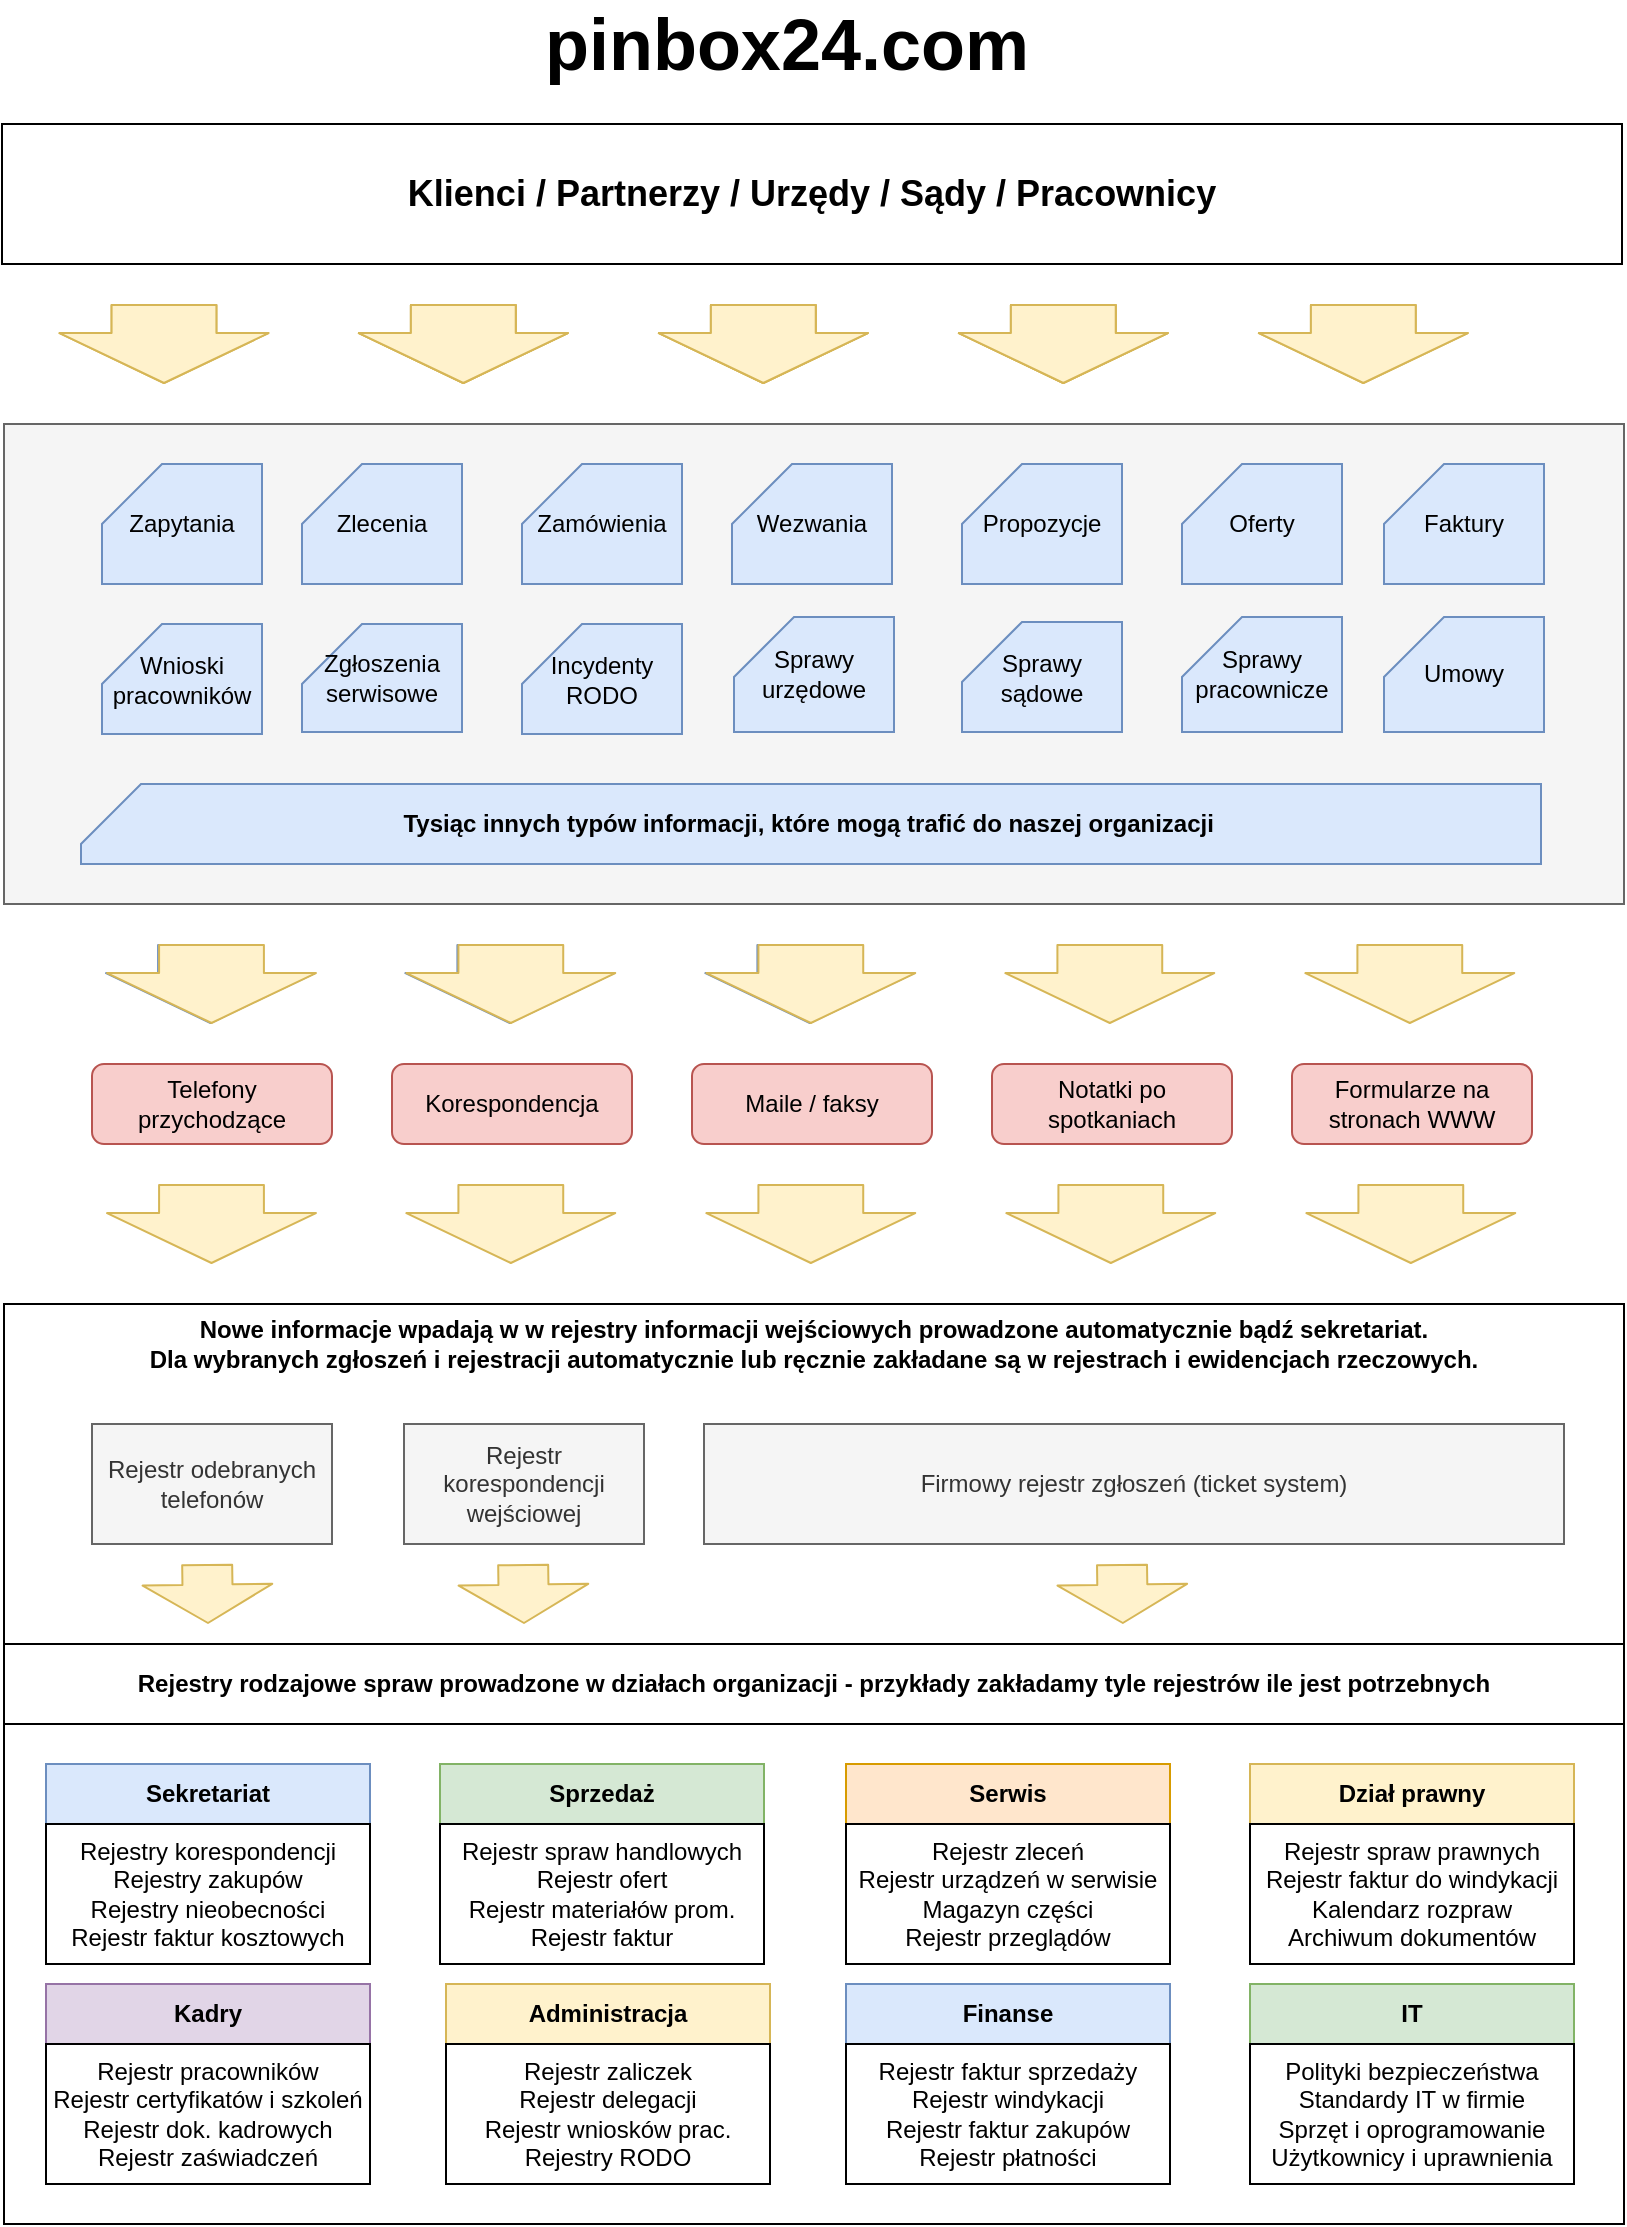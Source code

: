 <mxfile version="13.10.4" type="github">
  <diagram id="C5RBs43oDa-KdzZeNtuy" name="Page-1">
    <mxGraphModel dx="1185" dy="695" grid="1" gridSize="10" guides="1" tooltips="1" connect="1" arrows="1" fold="1" page="1" pageScale="1" pageWidth="827" pageHeight="1169" math="0" shadow="0">
      <root>
        <mxCell id="WIyWlLk6GJQsqaUBKTNV-0" />
        <mxCell id="WIyWlLk6GJQsqaUBKTNV-1" parent="WIyWlLk6GJQsqaUBKTNV-0" />
        <mxCell id="JC0EZ0rCJ2nyQJaUhhLa-59" value="" style="rounded=0;whiteSpace=wrap;html=1;" vertex="1" parent="WIyWlLk6GJQsqaUBKTNV-1">
          <mxGeometry x="9" y="660" width="810" height="460" as="geometry" />
        </mxCell>
        <mxCell id="JC0EZ0rCJ2nyQJaUhhLa-52" value="" style="rounded=0;whiteSpace=wrap;html=1;fillColor=#f5f5f5;strokeColor=#666666;fontColor=#333333;" vertex="1" parent="WIyWlLk6GJQsqaUBKTNV-1">
          <mxGeometry x="9" y="220" width="810" height="240" as="geometry" />
        </mxCell>
        <mxCell id="JC0EZ0rCJ2nyQJaUhhLa-10" value="&lt;span&gt;&lt;font style=&quot;font-size: 18px&quot;&gt;&lt;b&gt;Klienci / Partnerzy / Urzędy / Sądy / Pracownicy&lt;/b&gt;&lt;/font&gt;&lt;/span&gt;" style="rounded=0;whiteSpace=wrap;html=1;" vertex="1" parent="WIyWlLk6GJQsqaUBKTNV-1">
          <mxGeometry x="8" y="70" width="810" height="70" as="geometry" />
        </mxCell>
        <mxCell id="JC0EZ0rCJ2nyQJaUhhLa-11" value="" style="shape=flexArrow;endArrow=classic;html=1;endWidth=51.034;endSize=7.986;width=52.414;fillColor=#fff2cc;strokeColor=#d6b656;" edge="1" parent="WIyWlLk6GJQsqaUBKTNV-1">
          <mxGeometry width="50" height="50" relative="1" as="geometry">
            <mxPoint x="388.66" y="160" as="sourcePoint" />
            <mxPoint x="388.66" y="200" as="targetPoint" />
            <Array as="points" />
          </mxGeometry>
        </mxCell>
        <mxCell id="JC0EZ0rCJ2nyQJaUhhLa-12" value="" style="shape=flexArrow;endArrow=classic;html=1;endWidth=51.034;endSize=7.986;width=52.414;fillColor=#fff2cc;strokeColor=#d6b656;" edge="1" parent="WIyWlLk6GJQsqaUBKTNV-1">
          <mxGeometry width="50" height="50" relative="1" as="geometry">
            <mxPoint x="238.66" y="160" as="sourcePoint" />
            <mxPoint x="238.66" y="200" as="targetPoint" />
            <Array as="points" />
          </mxGeometry>
        </mxCell>
        <mxCell id="JC0EZ0rCJ2nyQJaUhhLa-13" value="" style="shape=flexArrow;endArrow=classic;html=1;endWidth=51.034;endSize=7.986;width=52.414;fillColor=#fff2cc;strokeColor=#d6b656;" edge="1" parent="WIyWlLk6GJQsqaUBKTNV-1">
          <mxGeometry width="50" height="50" relative="1" as="geometry">
            <mxPoint x="89" y="160" as="sourcePoint" />
            <mxPoint x="89" y="200" as="targetPoint" />
            <Array as="points" />
          </mxGeometry>
        </mxCell>
        <mxCell id="JC0EZ0rCJ2nyQJaUhhLa-14" value="" style="shape=flexArrow;endArrow=classic;html=1;endWidth=51.034;endSize=7.986;width=52.414;fillColor=#fff2cc;strokeColor=#d6b656;" edge="1" parent="WIyWlLk6GJQsqaUBKTNV-1">
          <mxGeometry width="50" height="50" relative="1" as="geometry">
            <mxPoint x="538.66" y="160" as="sourcePoint" />
            <mxPoint x="538.66" y="200" as="targetPoint" />
            <Array as="points" />
          </mxGeometry>
        </mxCell>
        <mxCell id="JC0EZ0rCJ2nyQJaUhhLa-15" value="" style="shape=flexArrow;endArrow=classic;html=1;endWidth=51.034;endSize=7.986;width=52.414;fillColor=#fff2cc;strokeColor=#d6b656;" edge="1" parent="WIyWlLk6GJQsqaUBKTNV-1">
          <mxGeometry width="50" height="50" relative="1" as="geometry">
            <mxPoint x="688.66" y="160" as="sourcePoint" />
            <mxPoint x="688.66" y="200" as="targetPoint" />
            <Array as="points" />
          </mxGeometry>
        </mxCell>
        <mxCell id="JC0EZ0rCJ2nyQJaUhhLa-19" value="" style="shape=flexArrow;endArrow=classic;html=1;endWidth=51.034;endSize=7.986;width=52.414;fillColor=#fff2cc;strokeColor=#d6b656;" edge="1" parent="WIyWlLk6GJQsqaUBKTNV-1">
          <mxGeometry width="50" height="50" relative="1" as="geometry">
            <mxPoint x="89" y="160" as="sourcePoint" />
            <mxPoint x="89" y="200" as="targetPoint" />
            <Array as="points" />
          </mxGeometry>
        </mxCell>
        <mxCell id="JC0EZ0rCJ2nyQJaUhhLa-20" value="" style="shape=flexArrow;endArrow=classic;html=1;endWidth=51.034;endSize=7.986;width=52.414;fillColor=#fff2cc;strokeColor=#d6b656;" edge="1" parent="WIyWlLk6GJQsqaUBKTNV-1">
          <mxGeometry width="50" height="50" relative="1" as="geometry">
            <mxPoint x="238.66" y="160" as="sourcePoint" />
            <mxPoint x="238.66" y="200" as="targetPoint" />
            <Array as="points" />
          </mxGeometry>
        </mxCell>
        <mxCell id="JC0EZ0rCJ2nyQJaUhhLa-21" value="" style="shape=flexArrow;endArrow=classic;html=1;endWidth=51.034;endSize=7.986;width=52.414;fillColor=#fff2cc;strokeColor=#d6b656;" edge="1" parent="WIyWlLk6GJQsqaUBKTNV-1">
          <mxGeometry width="50" height="50" relative="1" as="geometry">
            <mxPoint x="388.66" y="160" as="sourcePoint" />
            <mxPoint x="388.66" y="200" as="targetPoint" />
            <Array as="points" />
          </mxGeometry>
        </mxCell>
        <mxCell id="JC0EZ0rCJ2nyQJaUhhLa-22" value="" style="shape=flexArrow;endArrow=classic;html=1;endWidth=51.034;endSize=7.986;width=52.414;fillColor=#fff2cc;strokeColor=#d6b656;" edge="1" parent="WIyWlLk6GJQsqaUBKTNV-1">
          <mxGeometry width="50" height="50" relative="1" as="geometry">
            <mxPoint x="538.66" y="160" as="sourcePoint" />
            <mxPoint x="538.66" y="200" as="targetPoint" />
            <Array as="points" />
          </mxGeometry>
        </mxCell>
        <mxCell id="JC0EZ0rCJ2nyQJaUhhLa-27" value="" style="shape=flexArrow;endArrow=classic;html=1;endWidth=51.034;endSize=7.986;width=52.414;fillColor=#fff2cc;strokeColor=#d6b656;" edge="1" parent="WIyWlLk6GJQsqaUBKTNV-1">
          <mxGeometry width="50" height="50" relative="1" as="geometry">
            <mxPoint x="688.66" y="160" as="sourcePoint" />
            <mxPoint x="688.66" y="200" as="targetPoint" />
            <Array as="points" />
          </mxGeometry>
        </mxCell>
        <mxCell id="JC0EZ0rCJ2nyQJaUhhLa-28" value="" style="shape=flexArrow;endArrow=classic;html=1;endWidth=51.034;endSize=7.986;width=52.414;fillColor=#fff2cc;strokeColor=#d6b656;" edge="1" parent="WIyWlLk6GJQsqaUBKTNV-1">
          <mxGeometry width="50" height="50" relative="1" as="geometry">
            <mxPoint x="538.66" y="160" as="sourcePoint" />
            <mxPoint x="538.66" y="200" as="targetPoint" />
            <Array as="points" />
          </mxGeometry>
        </mxCell>
        <mxCell id="JC0EZ0rCJ2nyQJaUhhLa-29" value="" style="shape=flexArrow;endArrow=classic;html=1;endWidth=51.034;endSize=7.986;width=52.414;fillColor=#fff2cc;strokeColor=#d6b656;" edge="1" parent="WIyWlLk6GJQsqaUBKTNV-1">
          <mxGeometry width="50" height="50" relative="1" as="geometry">
            <mxPoint x="388.66" y="160" as="sourcePoint" />
            <mxPoint x="388.66" y="200" as="targetPoint" />
            <Array as="points" />
          </mxGeometry>
        </mxCell>
        <mxCell id="JC0EZ0rCJ2nyQJaUhhLa-30" value="" style="shape=flexArrow;endArrow=classic;html=1;endWidth=51.034;endSize=7.986;width=52.414;fillColor=#fff2cc;strokeColor=#d6b656;" edge="1" parent="WIyWlLk6GJQsqaUBKTNV-1">
          <mxGeometry width="50" height="50" relative="1" as="geometry">
            <mxPoint x="238.66" y="160" as="sourcePoint" />
            <mxPoint x="238.66" y="200" as="targetPoint" />
            <Array as="points" />
          </mxGeometry>
        </mxCell>
        <mxCell id="JC0EZ0rCJ2nyQJaUhhLa-42" value="Zapytania" style="shape=card;whiteSpace=wrap;html=1;fillColor=#dae8fc;strokeColor=#6c8ebf;" vertex="1" parent="WIyWlLk6GJQsqaUBKTNV-1">
          <mxGeometry x="58" y="240" width="80" height="60" as="geometry" />
        </mxCell>
        <mxCell id="JC0EZ0rCJ2nyQJaUhhLa-43" value="Zlecenia" style="shape=card;whiteSpace=wrap;html=1;fillColor=#dae8fc;strokeColor=#6c8ebf;" vertex="1" parent="WIyWlLk6GJQsqaUBKTNV-1">
          <mxGeometry x="158" y="240" width="80" height="60" as="geometry" />
        </mxCell>
        <mxCell id="JC0EZ0rCJ2nyQJaUhhLa-44" value="Zamówienia" style="shape=card;whiteSpace=wrap;html=1;fillColor=#dae8fc;strokeColor=#6c8ebf;" vertex="1" parent="WIyWlLk6GJQsqaUBKTNV-1">
          <mxGeometry x="268" y="240" width="80" height="60" as="geometry" />
        </mxCell>
        <mxCell id="JC0EZ0rCJ2nyQJaUhhLa-45" value="Wezwania" style="shape=card;whiteSpace=wrap;html=1;fillColor=#dae8fc;strokeColor=#6c8ebf;" vertex="1" parent="WIyWlLk6GJQsqaUBKTNV-1">
          <mxGeometry x="373" y="240" width="80" height="60" as="geometry" />
        </mxCell>
        <mxCell id="JC0EZ0rCJ2nyQJaUhhLa-46" value="Propozycje" style="shape=card;whiteSpace=wrap;html=1;fillColor=#dae8fc;strokeColor=#6c8ebf;" vertex="1" parent="WIyWlLk6GJQsqaUBKTNV-1">
          <mxGeometry x="488" y="240" width="80" height="60" as="geometry" />
        </mxCell>
        <mxCell id="JC0EZ0rCJ2nyQJaUhhLa-47" value="Oferty" style="shape=card;whiteSpace=wrap;html=1;fillColor=#dae8fc;strokeColor=#6c8ebf;" vertex="1" parent="WIyWlLk6GJQsqaUBKTNV-1">
          <mxGeometry x="598" y="240" width="80" height="60" as="geometry" />
        </mxCell>
        <mxCell id="JC0EZ0rCJ2nyQJaUhhLa-48" value="Faktury" style="shape=card;whiteSpace=wrap;html=1;fillColor=#dae8fc;strokeColor=#6c8ebf;" vertex="1" parent="WIyWlLk6GJQsqaUBKTNV-1">
          <mxGeometry x="699" y="240" width="80" height="60" as="geometry" />
        </mxCell>
        <mxCell id="JC0EZ0rCJ2nyQJaUhhLa-49" value="Wnioski pracowników" style="shape=card;whiteSpace=wrap;html=1;fillColor=#dae8fc;strokeColor=#6c8ebf;" vertex="1" parent="WIyWlLk6GJQsqaUBKTNV-1">
          <mxGeometry x="58" y="320" width="80" height="55" as="geometry" />
        </mxCell>
        <mxCell id="JC0EZ0rCJ2nyQJaUhhLa-50" value="Zgłoszenia serwisowe" style="shape=card;whiteSpace=wrap;html=1;fillColor=#dae8fc;strokeColor=#6c8ebf;" vertex="1" parent="WIyWlLk6GJQsqaUBKTNV-1">
          <mxGeometry x="158" y="320" width="80" height="54" as="geometry" />
        </mxCell>
        <mxCell id="JC0EZ0rCJ2nyQJaUhhLa-51" value="Incydenty RODO" style="shape=card;whiteSpace=wrap;html=1;fillColor=#dae8fc;strokeColor=#6c8ebf;" vertex="1" parent="WIyWlLk6GJQsqaUBKTNV-1">
          <mxGeometry x="268" y="320" width="80" height="55" as="geometry" />
        </mxCell>
        <mxCell id="JC0EZ0rCJ2nyQJaUhhLa-53" value="Sprawy urzędowe&lt;span style=&quot;color: rgba(0 , 0 , 0 , 0) ; font-family: monospace ; font-size: 0px&quot;&gt;%3CmxGraphModel%3E%3Croot%3E%3CmxCell%20id%3D%220%22%2F%3E%3CmxCell%20id%3D%221%22%20parent%3D%220%22%2F%3E%3CmxCell%20id%3D%222%22%20value%3D%22Incydenty%20RODO%22%20style%3D%22shape%3Dcard%3BwhiteSpace%3Dwrap%3Bhtml%3D1%3B%22%20vertex%3D%221%22%20parent%3D%221%22%3E%3CmxGeometry%20x%3D%22269%22%20y%3D%22435%22%20width%3D%2280%22%20height%3D%22100%22%20as%3D%22geometry%22%2F%3E%3C%2FmxCell%3E%3C%2Froot%3E%3C%2FmxGraphModel%3E&lt;/span&gt;" style="shape=card;whiteSpace=wrap;html=1;fillColor=#dae8fc;strokeColor=#6c8ebf;" vertex="1" parent="WIyWlLk6GJQsqaUBKTNV-1">
          <mxGeometry x="374" y="316.5" width="80" height="57.5" as="geometry" />
        </mxCell>
        <mxCell id="JC0EZ0rCJ2nyQJaUhhLa-54" value="Sprawy sądowe" style="shape=card;whiteSpace=wrap;html=1;fillColor=#dae8fc;strokeColor=#6c8ebf;" vertex="1" parent="WIyWlLk6GJQsqaUBKTNV-1">
          <mxGeometry x="488" y="319" width="80" height="55" as="geometry" />
        </mxCell>
        <mxCell id="JC0EZ0rCJ2nyQJaUhhLa-55" value="Sprawy pracownicze" style="shape=card;whiteSpace=wrap;html=1;fillColor=#dae8fc;strokeColor=#6c8ebf;" vertex="1" parent="WIyWlLk6GJQsqaUBKTNV-1">
          <mxGeometry x="598" y="316.5" width="80" height="57.5" as="geometry" />
        </mxCell>
        <mxCell id="JC0EZ0rCJ2nyQJaUhhLa-56" value="Umowy" style="shape=card;whiteSpace=wrap;html=1;fillColor=#dae8fc;strokeColor=#6c8ebf;" vertex="1" parent="WIyWlLk6GJQsqaUBKTNV-1">
          <mxGeometry x="699" y="316.5" width="80" height="57.5" as="geometry" />
        </mxCell>
        <mxCell id="JC0EZ0rCJ2nyQJaUhhLa-58" value="&lt;b&gt;Tysiąc innych typów informacji, które mogą trafić do naszej organizacji&amp;nbsp;&lt;/b&gt;" style="shape=card;whiteSpace=wrap;html=1;fillColor=#dae8fc;strokeColor=#6c8ebf;" vertex="1" parent="WIyWlLk6GJQsqaUBKTNV-1">
          <mxGeometry x="47.5" y="400" width="730" height="40" as="geometry" />
        </mxCell>
        <mxCell id="JC0EZ0rCJ2nyQJaUhhLa-62" value="&lt;b&gt;Nowe informacje wpadają w w rejestry informacji wejściowych prowadzone automatycznie bądź sekretariat.&lt;br&gt;Dla wybranych zgłoszeń i rejestracji automatycznie lub ręcznie zakładane są w rejestrach i ewidencjach rzeczowych.&lt;br&gt;&lt;/b&gt;" style="text;html=1;strokeColor=none;fillColor=none;align=center;verticalAlign=middle;whiteSpace=wrap;rounded=0;" vertex="1" parent="WIyWlLk6GJQsqaUBKTNV-1">
          <mxGeometry x="49" y="670" width="730" height="20" as="geometry" />
        </mxCell>
        <mxCell id="JC0EZ0rCJ2nyQJaUhhLa-63" value="Telefony przychodzące" style="rounded=1;whiteSpace=wrap;html=1;fontSize=12;glass=0;strokeWidth=1;shadow=0;fillColor=#f8cecc;strokeColor=#b85450;" vertex="1" parent="WIyWlLk6GJQsqaUBKTNV-1">
          <mxGeometry x="53" y="540" width="120" height="40" as="geometry" />
        </mxCell>
        <mxCell id="JC0EZ0rCJ2nyQJaUhhLa-64" value="Korespondencja" style="rounded=1;whiteSpace=wrap;html=1;fontSize=12;glass=0;strokeWidth=1;shadow=0;fillColor=#f8cecc;strokeColor=#b85450;" vertex="1" parent="WIyWlLk6GJQsqaUBKTNV-1">
          <mxGeometry x="203" y="540" width="120" height="40" as="geometry" />
        </mxCell>
        <mxCell id="JC0EZ0rCJ2nyQJaUhhLa-65" value="Maile / faksy" style="rounded=1;whiteSpace=wrap;html=1;fontSize=12;glass=0;strokeWidth=1;shadow=0;fillColor=#f8cecc;strokeColor=#b85450;" vertex="1" parent="WIyWlLk6GJQsqaUBKTNV-1">
          <mxGeometry x="353" y="540" width="120" height="40" as="geometry" />
        </mxCell>
        <mxCell id="JC0EZ0rCJ2nyQJaUhhLa-66" value="Notatki po spotkaniach" style="rounded=1;whiteSpace=wrap;html=1;fontSize=12;glass=0;strokeWidth=1;shadow=0;fillColor=#f8cecc;strokeColor=#b85450;" vertex="1" parent="WIyWlLk6GJQsqaUBKTNV-1">
          <mxGeometry x="503" y="540" width="120" height="40" as="geometry" />
        </mxCell>
        <mxCell id="JC0EZ0rCJ2nyQJaUhhLa-67" value="Formularze na stronach WWW" style="rounded=1;whiteSpace=wrap;html=1;fontSize=12;glass=0;strokeWidth=1;shadow=0;fillColor=#f8cecc;strokeColor=#b85450;" vertex="1" parent="WIyWlLk6GJQsqaUBKTNV-1">
          <mxGeometry x="653" y="540" width="120" height="40" as="geometry" />
        </mxCell>
        <mxCell id="JC0EZ0rCJ2nyQJaUhhLa-68" value="" style="shape=flexArrow;endArrow=classic;html=1;endWidth=51.034;endSize=7.986;width=52.414;fillColor=#fff2cc;strokeColor=#d6b656;" edge="1" parent="WIyWlLk6GJQsqaUBKTNV-1">
          <mxGeometry width="50" height="50" relative="1" as="geometry">
            <mxPoint x="112.75" y="600" as="sourcePoint" />
            <mxPoint x="112.75" y="640" as="targetPoint" />
            <Array as="points" />
          </mxGeometry>
        </mxCell>
        <mxCell id="JC0EZ0rCJ2nyQJaUhhLa-69" value="" style="shape=flexArrow;endArrow=classic;html=1;endWidth=51.034;endSize=7.986;width=52.414;fillColor=#fff2cc;strokeColor=#d6b656;" edge="1" parent="WIyWlLk6GJQsqaUBKTNV-1">
          <mxGeometry width="50" height="50" relative="1" as="geometry">
            <mxPoint x="712.41" y="600" as="sourcePoint" />
            <mxPoint x="712.41" y="640" as="targetPoint" />
            <Array as="points" />
          </mxGeometry>
        </mxCell>
        <mxCell id="JC0EZ0rCJ2nyQJaUhhLa-70" value="" style="shape=flexArrow;endArrow=classic;html=1;endWidth=51.034;endSize=7.986;width=52.414;fillColor=#fff2cc;strokeColor=#d6b656;" edge="1" parent="WIyWlLk6GJQsqaUBKTNV-1">
          <mxGeometry width="50" height="50" relative="1" as="geometry">
            <mxPoint x="562.41" y="600" as="sourcePoint" />
            <mxPoint x="562.41" y="640" as="targetPoint" />
            <Array as="points" />
          </mxGeometry>
        </mxCell>
        <mxCell id="JC0EZ0rCJ2nyQJaUhhLa-71" value="" style="shape=flexArrow;endArrow=classic;html=1;endWidth=51.034;endSize=7.986;width=52.414;fillColor=#fff2cc;strokeColor=#d6b656;" edge="1" parent="WIyWlLk6GJQsqaUBKTNV-1">
          <mxGeometry width="50" height="50" relative="1" as="geometry">
            <mxPoint x="412.41" y="600" as="sourcePoint" />
            <mxPoint x="412.41" y="640" as="targetPoint" />
            <Array as="points" />
          </mxGeometry>
        </mxCell>
        <mxCell id="JC0EZ0rCJ2nyQJaUhhLa-72" value="" style="shape=flexArrow;endArrow=classic;html=1;endWidth=51.034;endSize=7.986;width=52.414;fillColor=#fff2cc;strokeColor=#d6b656;" edge="1" parent="WIyWlLk6GJQsqaUBKTNV-1">
          <mxGeometry width="50" height="50" relative="1" as="geometry">
            <mxPoint x="262.41" y="600" as="sourcePoint" />
            <mxPoint x="262.41" y="640" as="targetPoint" />
            <Array as="points" />
          </mxGeometry>
        </mxCell>
        <mxCell id="JC0EZ0rCJ2nyQJaUhhLa-73" value="" style="shape=flexArrow;endArrow=classic;html=1;endWidth=51.034;endSize=7.986;width=52.414;fillColor=#dae8fc;strokeColor=#6c8ebf;" edge="1" parent="WIyWlLk6GJQsqaUBKTNV-1">
          <mxGeometry width="50" height="50" relative="1" as="geometry">
            <mxPoint x="112.25" y="480" as="sourcePoint" />
            <mxPoint x="112.25" y="520" as="targetPoint" />
            <Array as="points" />
          </mxGeometry>
        </mxCell>
        <mxCell id="JC0EZ0rCJ2nyQJaUhhLa-74" value="" style="shape=flexArrow;endArrow=classic;html=1;endWidth=51.034;endSize=7.986;width=52.414;fillColor=#fff2cc;strokeColor=#d6b656;" edge="1" parent="WIyWlLk6GJQsqaUBKTNV-1">
          <mxGeometry width="50" height="50" relative="1" as="geometry">
            <mxPoint x="711.91" y="480" as="sourcePoint" />
            <mxPoint x="711.91" y="520" as="targetPoint" />
            <Array as="points" />
          </mxGeometry>
        </mxCell>
        <mxCell id="JC0EZ0rCJ2nyQJaUhhLa-75" value="" style="shape=flexArrow;endArrow=classic;html=1;endWidth=51.034;endSize=7.986;width=52.414;fillColor=#fff2cc;strokeColor=#d6b656;" edge="1" parent="WIyWlLk6GJQsqaUBKTNV-1">
          <mxGeometry width="50" height="50" relative="1" as="geometry">
            <mxPoint x="561.91" y="480" as="sourcePoint" />
            <mxPoint x="561.91" y="520" as="targetPoint" />
            <Array as="points" />
          </mxGeometry>
        </mxCell>
        <mxCell id="JC0EZ0rCJ2nyQJaUhhLa-76" value="" style="shape=flexArrow;endArrow=classic;html=1;endWidth=51.034;endSize=7.986;width=52.414;fillColor=#dae8fc;strokeColor=#6c8ebf;" edge="1" parent="WIyWlLk6GJQsqaUBKTNV-1">
          <mxGeometry width="50" height="50" relative="1" as="geometry">
            <mxPoint x="411.91" y="480" as="sourcePoint" />
            <mxPoint x="411.91" y="520" as="targetPoint" />
            <Array as="points" />
          </mxGeometry>
        </mxCell>
        <mxCell id="JC0EZ0rCJ2nyQJaUhhLa-77" value="" style="shape=flexArrow;endArrow=classic;html=1;endWidth=51.034;endSize=7.986;width=52.414;fillColor=#dae8fc;strokeColor=#6c8ebf;" edge="1" parent="WIyWlLk6GJQsqaUBKTNV-1">
          <mxGeometry width="50" height="50" relative="1" as="geometry">
            <mxPoint x="261.91" y="480" as="sourcePoint" />
            <mxPoint x="261.91" y="520" as="targetPoint" />
            <Array as="points" />
          </mxGeometry>
        </mxCell>
        <mxCell id="JC0EZ0rCJ2nyQJaUhhLa-80" value="Rejestr odebranych telefonów" style="rounded=0;whiteSpace=wrap;html=1;fillColor=#f5f5f5;strokeColor=#666666;fontColor=#333333;" vertex="1" parent="WIyWlLk6GJQsqaUBKTNV-1">
          <mxGeometry x="53" y="720" width="120" height="60" as="geometry" />
        </mxCell>
        <mxCell id="JC0EZ0rCJ2nyQJaUhhLa-82" value="Rejestr&lt;br&gt;korespondencji wejściowej" style="rounded=0;whiteSpace=wrap;html=1;fillColor=#f5f5f5;strokeColor=#666666;fontColor=#333333;" vertex="1" parent="WIyWlLk6GJQsqaUBKTNV-1">
          <mxGeometry x="209" y="720" width="120" height="60" as="geometry" />
        </mxCell>
        <mxCell id="JC0EZ0rCJ2nyQJaUhhLa-84" value="Firmowy rejestr zgłoszeń (ticket system)" style="rounded=0;whiteSpace=wrap;html=1;fillColor=#f5f5f5;strokeColor=#666666;fontColor=#333333;" vertex="1" parent="WIyWlLk6GJQsqaUBKTNV-1">
          <mxGeometry x="359" y="720" width="430" height="60" as="geometry" />
        </mxCell>
        <mxCell id="JC0EZ0rCJ2nyQJaUhhLa-85" value="&lt;b&gt;Rejestry rodzajowe spraw prowadzone w działach organizacji - przykłady zakładamy tyle rejestrów ile jest potrzebnych&lt;/b&gt;" style="rounded=0;whiteSpace=wrap;html=1;" vertex="1" parent="WIyWlLk6GJQsqaUBKTNV-1">
          <mxGeometry x="9" y="830" width="810" height="40" as="geometry" />
        </mxCell>
        <mxCell id="JC0EZ0rCJ2nyQJaUhhLa-86" value="" style="shape=flexArrow;endArrow=classic;html=1;endWidth=38.822;endSize=6.05;width=25;fillColor=#fff2cc;strokeColor=#d6b656;" edge="1" parent="WIyWlLk6GJQsqaUBKTNV-1">
          <mxGeometry width="50" height="50" relative="1" as="geometry">
            <mxPoint x="568.0" y="790" as="sourcePoint" />
            <mxPoint x="568.42" y="820" as="targetPoint" />
            <Array as="points" />
          </mxGeometry>
        </mxCell>
        <mxCell id="JC0EZ0rCJ2nyQJaUhhLa-87" value="&lt;b&gt;&lt;font style=&quot;font-size: 36px&quot;&gt;pinbox24.com&lt;/font&gt;&lt;/b&gt;" style="text;html=1;strokeColor=none;fillColor=none;align=center;verticalAlign=middle;whiteSpace=wrap;rounded=0;rotation=0;" vertex="1" parent="WIyWlLk6GJQsqaUBKTNV-1">
          <mxGeometry x="250" y="20" width="301" height="20" as="geometry" />
        </mxCell>
        <mxCell id="JC0EZ0rCJ2nyQJaUhhLa-90" value="" style="group" vertex="1" connectable="0" parent="WIyWlLk6GJQsqaUBKTNV-1">
          <mxGeometry x="227" y="890" width="162" height="100" as="geometry" />
        </mxCell>
        <mxCell id="JC0EZ0rCJ2nyQJaUhhLa-88" value="&lt;b&gt;Sprzedaż&lt;/b&gt;" style="rounded=0;whiteSpace=wrap;html=1;fillColor=#d5e8d4;strokeColor=#82b366;" vertex="1" parent="JC0EZ0rCJ2nyQJaUhhLa-90">
          <mxGeometry width="162" height="30" as="geometry" />
        </mxCell>
        <mxCell id="JC0EZ0rCJ2nyQJaUhhLa-89" value="Rejestr spraw handlowych&lt;br&gt;Rejestr ofert&lt;br&gt;Rejestr materiałów prom.&lt;br&gt;Rejestr faktur" style="rounded=0;whiteSpace=wrap;html=1;" vertex="1" parent="JC0EZ0rCJ2nyQJaUhhLa-90">
          <mxGeometry y="30" width="162" height="70" as="geometry" />
        </mxCell>
        <mxCell id="JC0EZ0rCJ2nyQJaUhhLa-91" value="" style="group;fillColor=#dae8fc;strokeColor=#6c8ebf;" vertex="1" connectable="0" parent="WIyWlLk6GJQsqaUBKTNV-1">
          <mxGeometry x="30" y="890" width="162" height="100" as="geometry" />
        </mxCell>
        <mxCell id="JC0EZ0rCJ2nyQJaUhhLa-92" value="&lt;b&gt;Sekretariat&lt;/b&gt;" style="rounded=0;whiteSpace=wrap;html=1;fillColor=#dae8fc;strokeColor=#6c8ebf;" vertex="1" parent="JC0EZ0rCJ2nyQJaUhhLa-91">
          <mxGeometry width="162" height="30" as="geometry" />
        </mxCell>
        <mxCell id="JC0EZ0rCJ2nyQJaUhhLa-93" value="Rejestry korespondencji&lt;br&gt;Rejestry zakupów&lt;br&gt;Rejestry nieobecności&lt;br&gt;Rejestr faktur kosztowych" style="rounded=0;whiteSpace=wrap;html=1;" vertex="1" parent="JC0EZ0rCJ2nyQJaUhhLa-91">
          <mxGeometry y="30" width="162" height="70" as="geometry" />
        </mxCell>
        <mxCell id="JC0EZ0rCJ2nyQJaUhhLa-94" value="" style="group" vertex="1" connectable="0" parent="WIyWlLk6GJQsqaUBKTNV-1">
          <mxGeometry x="430" y="890" width="162" height="100" as="geometry" />
        </mxCell>
        <mxCell id="JC0EZ0rCJ2nyQJaUhhLa-95" value="&lt;b&gt;Serwis&lt;/b&gt;" style="rounded=0;whiteSpace=wrap;html=1;fillColor=#ffe6cc;strokeColor=#d79b00;" vertex="1" parent="JC0EZ0rCJ2nyQJaUhhLa-94">
          <mxGeometry width="162" height="30" as="geometry" />
        </mxCell>
        <mxCell id="JC0EZ0rCJ2nyQJaUhhLa-96" value="Rejestr zleceń&lt;br&gt;Rejestr urządzeń w serwisie&lt;br&gt;Magazyn części&lt;br&gt;Rejestr przeglądów" style="rounded=0;whiteSpace=wrap;html=1;" vertex="1" parent="JC0EZ0rCJ2nyQJaUhhLa-94">
          <mxGeometry y="30" width="162" height="70" as="geometry" />
        </mxCell>
        <mxCell id="JC0EZ0rCJ2nyQJaUhhLa-97" value="" style="group" vertex="1" connectable="0" parent="WIyWlLk6GJQsqaUBKTNV-1">
          <mxGeometry x="632" y="890" width="162" height="100" as="geometry" />
        </mxCell>
        <mxCell id="JC0EZ0rCJ2nyQJaUhhLa-98" value="&lt;b&gt;Dział prawny&lt;/b&gt;" style="rounded=0;whiteSpace=wrap;html=1;fillColor=#fff2cc;strokeColor=#d6b656;" vertex="1" parent="JC0EZ0rCJ2nyQJaUhhLa-97">
          <mxGeometry width="162" height="30" as="geometry" />
        </mxCell>
        <mxCell id="JC0EZ0rCJ2nyQJaUhhLa-99" value="Rejestr spraw prawnych&lt;br&gt;Rejestr faktur do windykacji&lt;br&gt;Kalendarz rozpraw&lt;br&gt;Archiwum dokumentów" style="rounded=0;whiteSpace=wrap;html=1;" vertex="1" parent="JC0EZ0rCJ2nyQJaUhhLa-97">
          <mxGeometry y="30" width="162" height="70" as="geometry" />
        </mxCell>
        <mxCell id="JC0EZ0rCJ2nyQJaUhhLa-100" value="" style="group" vertex="1" connectable="0" parent="WIyWlLk6GJQsqaUBKTNV-1">
          <mxGeometry x="30" y="1000" width="162" height="100" as="geometry" />
        </mxCell>
        <mxCell id="JC0EZ0rCJ2nyQJaUhhLa-101" value="&lt;b&gt;Kadry&lt;/b&gt;" style="rounded=0;whiteSpace=wrap;html=1;fillColor=#e1d5e7;strokeColor=#9673a6;" vertex="1" parent="JC0EZ0rCJ2nyQJaUhhLa-100">
          <mxGeometry width="162" height="30" as="geometry" />
        </mxCell>
        <mxCell id="JC0EZ0rCJ2nyQJaUhhLa-102" value="Rejestr pracowników&lt;br&gt;Rejestr certyfikatów i szkoleń&lt;br&gt;Rejestr dok. kadrowych&lt;br&gt;Rejestr zaświadczeń" style="rounded=0;whiteSpace=wrap;html=1;" vertex="1" parent="JC0EZ0rCJ2nyQJaUhhLa-100">
          <mxGeometry y="30" width="162" height="70" as="geometry" />
        </mxCell>
        <mxCell id="JC0EZ0rCJ2nyQJaUhhLa-103" value="" style="group" vertex="1" connectable="0" parent="WIyWlLk6GJQsqaUBKTNV-1">
          <mxGeometry x="632" y="1000" width="162" height="100" as="geometry" />
        </mxCell>
        <mxCell id="JC0EZ0rCJ2nyQJaUhhLa-104" value="&lt;b&gt;IT&lt;/b&gt;" style="rounded=0;whiteSpace=wrap;html=1;fillColor=#d5e8d4;strokeColor=#82b366;" vertex="1" parent="JC0EZ0rCJ2nyQJaUhhLa-103">
          <mxGeometry width="162" height="30" as="geometry" />
        </mxCell>
        <mxCell id="JC0EZ0rCJ2nyQJaUhhLa-105" value="Polityki bezpieczeństwa&lt;br&gt;Standardy IT w firmie&lt;br&gt;Sprzęt i oprogramowanie&lt;br&gt;Użytkownicy i uprawnienia" style="rounded=0;whiteSpace=wrap;html=1;" vertex="1" parent="JC0EZ0rCJ2nyQJaUhhLa-103">
          <mxGeometry y="30" width="162" height="70" as="geometry" />
        </mxCell>
        <mxCell id="JC0EZ0rCJ2nyQJaUhhLa-106" value="" style="group;fillColor=#dae8fc;strokeColor=#6c8ebf;" vertex="1" connectable="0" parent="WIyWlLk6GJQsqaUBKTNV-1">
          <mxGeometry x="430" y="1000" width="162" height="100" as="geometry" />
        </mxCell>
        <mxCell id="JC0EZ0rCJ2nyQJaUhhLa-107" value="&lt;b&gt;Finanse&lt;/b&gt;" style="rounded=0;whiteSpace=wrap;html=1;fillColor=#dae8fc;strokeColor=#6c8ebf;" vertex="1" parent="JC0EZ0rCJ2nyQJaUhhLa-106">
          <mxGeometry width="162" height="30" as="geometry" />
        </mxCell>
        <mxCell id="JC0EZ0rCJ2nyQJaUhhLa-108" value="Rejestr faktur sprzedaży&lt;br&gt;Rejestr windykacji&lt;br&gt;Rejestr faktur zakupów&lt;br&gt;Rejestr płatności" style="rounded=0;whiteSpace=wrap;html=1;" vertex="1" parent="JC0EZ0rCJ2nyQJaUhhLa-106">
          <mxGeometry y="30" width="162" height="70" as="geometry" />
        </mxCell>
        <mxCell id="JC0EZ0rCJ2nyQJaUhhLa-109" value="" style="group;fillColor=#dae8fc;strokeColor=#6c8ebf;" vertex="1" connectable="0" parent="WIyWlLk6GJQsqaUBKTNV-1">
          <mxGeometry x="230" y="1000" width="162" height="100" as="geometry" />
        </mxCell>
        <mxCell id="JC0EZ0rCJ2nyQJaUhhLa-110" value="&lt;b&gt;Administracja&lt;/b&gt;" style="rounded=0;whiteSpace=wrap;html=1;fillColor=#fff2cc;strokeColor=#d6b656;" vertex="1" parent="JC0EZ0rCJ2nyQJaUhhLa-109">
          <mxGeometry width="162" height="30" as="geometry" />
        </mxCell>
        <mxCell id="JC0EZ0rCJ2nyQJaUhhLa-111" value="Rejestr zaliczek&lt;br&gt;Rejestr delegacji&lt;br&gt;Rejestr wniosków prac.&lt;br&gt;Rejestry RODO" style="rounded=0;whiteSpace=wrap;html=1;" vertex="1" parent="JC0EZ0rCJ2nyQJaUhhLa-109">
          <mxGeometry y="30" width="162" height="70" as="geometry" />
        </mxCell>
        <mxCell id="JC0EZ0rCJ2nyQJaUhhLa-112" value="" style="shape=flexArrow;endArrow=classic;html=1;endWidth=38.822;endSize=6.05;width=25;fillColor=#fff2cc;strokeColor=#d6b656;" edge="1" parent="WIyWlLk6GJQsqaUBKTNV-1">
          <mxGeometry width="50" height="50" relative="1" as="geometry">
            <mxPoint x="268.58" y="790" as="sourcePoint" />
            <mxPoint x="269.0" y="820" as="targetPoint" />
            <Array as="points" />
          </mxGeometry>
        </mxCell>
        <mxCell id="JC0EZ0rCJ2nyQJaUhhLa-113" value="" style="shape=flexArrow;endArrow=classic;html=1;endWidth=38.822;endSize=6.05;width=25;fillColor=#fff2cc;strokeColor=#d6b656;" edge="1" parent="WIyWlLk6GJQsqaUBKTNV-1">
          <mxGeometry width="50" height="50" relative="1" as="geometry">
            <mxPoint x="110.58" y="790" as="sourcePoint" />
            <mxPoint x="111.0" y="820" as="targetPoint" />
            <Array as="points" />
          </mxGeometry>
        </mxCell>
        <mxCell id="JC0EZ0rCJ2nyQJaUhhLa-114" value="" style="shape=flexArrow;endArrow=classic;html=1;endWidth=51.034;endSize=7.986;width=52.414;fillColor=#fff2cc;strokeColor=#d6b656;" edge="1" parent="WIyWlLk6GJQsqaUBKTNV-1">
          <mxGeometry width="50" height="50" relative="1" as="geometry">
            <mxPoint x="112.75" y="480" as="sourcePoint" />
            <mxPoint x="112.75" y="520" as="targetPoint" />
            <Array as="points" />
          </mxGeometry>
        </mxCell>
        <mxCell id="JC0EZ0rCJ2nyQJaUhhLa-115" value="" style="shape=flexArrow;endArrow=classic;html=1;endWidth=51.034;endSize=7.986;width=52.414;fillColor=#fff2cc;strokeColor=#d6b656;" edge="1" parent="WIyWlLk6GJQsqaUBKTNV-1">
          <mxGeometry width="50" height="50" relative="1" as="geometry">
            <mxPoint x="262.41" y="480" as="sourcePoint" />
            <mxPoint x="262.41" y="520" as="targetPoint" />
            <Array as="points" />
          </mxGeometry>
        </mxCell>
        <mxCell id="JC0EZ0rCJ2nyQJaUhhLa-116" value="" style="shape=flexArrow;endArrow=classic;html=1;endWidth=51.034;endSize=7.986;width=52.414;fillColor=#fff2cc;strokeColor=#d6b656;" edge="1" parent="WIyWlLk6GJQsqaUBKTNV-1">
          <mxGeometry width="50" height="50" relative="1" as="geometry">
            <mxPoint x="412.41" y="480" as="sourcePoint" />
            <mxPoint x="412.41" y="520" as="targetPoint" />
            <Array as="points" />
          </mxGeometry>
        </mxCell>
      </root>
    </mxGraphModel>
  </diagram>
</mxfile>
